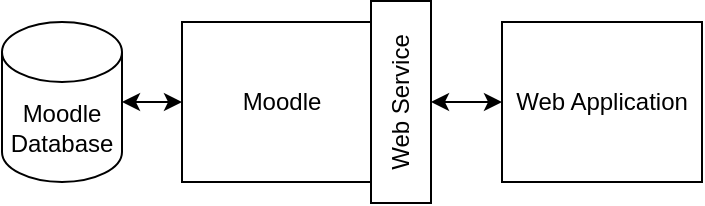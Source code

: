 <mxfile version="17.1.0" type="device"><diagram id="SrrPQXJpfuxwbrv5QiUO" name="Page-1"><mxGraphModel dx="1125" dy="637" grid="1" gridSize="10" guides="1" tooltips="1" connect="1" arrows="1" fold="1" page="1" pageScale="1" pageWidth="850" pageHeight="1100" math="0" shadow="0"><root><mxCell id="0"/><mxCell id="1" parent="0"/><mxCell id="yFY5IEQ-sp1Ses-d6q6q-6" style="edgeStyle=orthogonalEdgeStyle;rounded=0;orthogonalLoop=1;jettySize=auto;html=1;startArrow=classic;startFill=1;" edge="1" parent="1" source="yFY5IEQ-sp1Ses-d6q6q-2" target="yFY5IEQ-sp1Ses-d6q6q-5"><mxGeometry relative="1" as="geometry"/></mxCell><mxCell id="yFY5IEQ-sp1Ses-d6q6q-2" value="Moodle Database" style="shape=cylinder3;whiteSpace=wrap;html=1;boundedLbl=1;backgroundOutline=1;size=15;" vertex="1" parent="1"><mxGeometry x="50" y="70" width="60" height="80" as="geometry"/></mxCell><mxCell id="yFY5IEQ-sp1Ses-d6q6q-5" value="&lt;div&gt;Moodle&lt;/div&gt;" style="rounded=0;whiteSpace=wrap;html=1;" vertex="1" parent="1"><mxGeometry x="140" y="70" width="100" height="80" as="geometry"/></mxCell><mxCell id="yFY5IEQ-sp1Ses-d6q6q-12" style="edgeStyle=orthogonalEdgeStyle;rounded=0;orthogonalLoop=1;jettySize=auto;html=1;startArrow=classic;startFill=1;" edge="1" parent="1" source="yFY5IEQ-sp1Ses-d6q6q-8" target="yFY5IEQ-sp1Ses-d6q6q-4"><mxGeometry relative="1" as="geometry"/></mxCell><mxCell id="yFY5IEQ-sp1Ses-d6q6q-8" value="Web Application" style="rounded=0;whiteSpace=wrap;html=1;" vertex="1" parent="1"><mxGeometry x="300" y="70" width="100" height="80" as="geometry"/></mxCell><mxCell id="yFY5IEQ-sp1Ses-d6q6q-4" value="Web Service" style="rounded=0;whiteSpace=wrap;html=1;rotation=-90;" vertex="1" parent="1"><mxGeometry x="199" y="95" width="101" height="30" as="geometry"/></mxCell></root></mxGraphModel></diagram></mxfile>